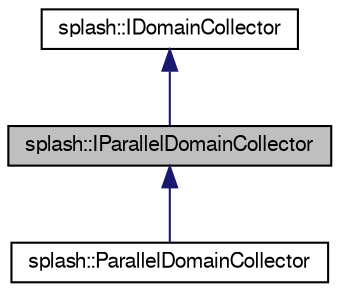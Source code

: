 digraph "splash::IParallelDomainCollector"
{
  edge [fontname="FreeSans",fontsize="10",labelfontname="FreeSans",labelfontsize="10"];
  node [fontname="FreeSans",fontsize="10",shape=record];
  Node1 [label="splash::IParallelDomainCollector",height=0.2,width=0.4,color="black", fillcolor="grey75", style="filled" fontcolor="black"];
  Node2 -> Node1 [dir="back",color="midnightblue",fontsize="10",style="solid",fontname="FreeSans"];
  Node2 [label="splash::IDomainCollector",height=0.2,width=0.4,color="black", fillcolor="white", style="filled",URL="$classsplash_1_1_i_domain_collector.html"];
  Node1 -> Node3 [dir="back",color="midnightblue",fontsize="10",style="solid",fontname="FreeSans"];
  Node3 [label="splash::ParallelDomainCollector",height=0.2,width=0.4,color="black", fillcolor="white", style="filled",URL="$classsplash_1_1_parallel_domain_collector.html"];
}
